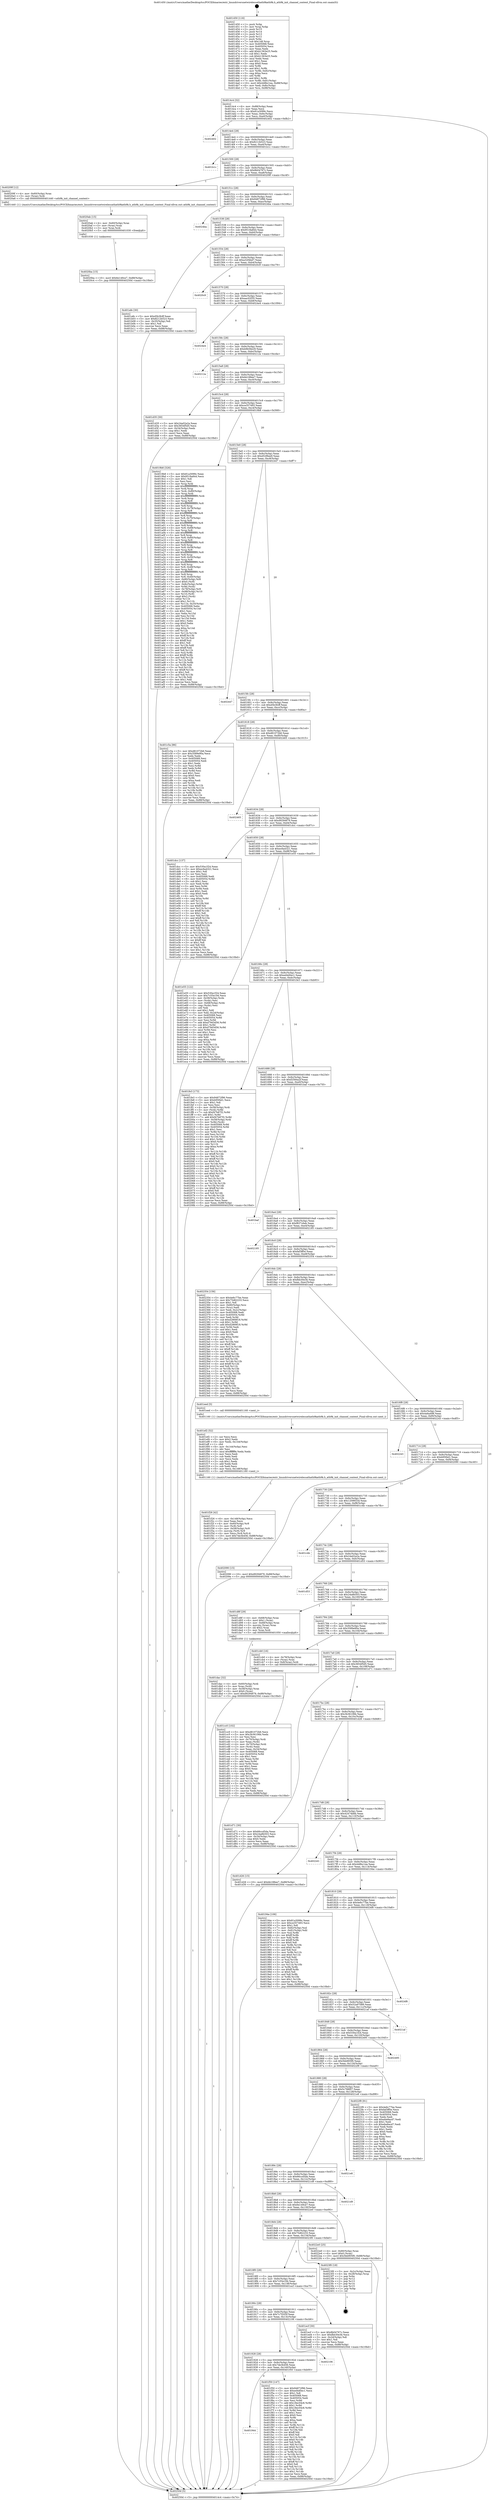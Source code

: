 digraph "0x401450" {
  label = "0x401450 (/mnt/c/Users/mathe/Desktop/tcc/POCII/binaries/extr_linuxdriversnetwirelessathath9kath9k.h_ath9k_init_channel_context_Final-ollvm.out::main(0))"
  labelloc = "t"
  node[shape=record]

  Entry [label="",width=0.3,height=0.3,shape=circle,fillcolor=black,style=filled]
  "0x4014c4" [label="{
     0x4014c4 [32]\l
     | [instrs]\l
     &nbsp;&nbsp;0x4014c4 \<+6\>: mov -0x88(%rbp),%eax\l
     &nbsp;&nbsp;0x4014ca \<+2\>: mov %eax,%ecx\l
     &nbsp;&nbsp;0x4014cc \<+6\>: sub $0x81a3099c,%ecx\l
     &nbsp;&nbsp;0x4014d2 \<+6\>: mov %eax,-0x9c(%rbp)\l
     &nbsp;&nbsp;0x4014d8 \<+6\>: mov %ecx,-0xa0(%rbp)\l
     &nbsp;&nbsp;0x4014de \<+6\>: je 0000000000402402 \<main+0xfb2\>\l
  }"]
  "0x402402" [label="{
     0x402402\l
  }", style=dashed]
  "0x4014e4" [label="{
     0x4014e4 [28]\l
     | [instrs]\l
     &nbsp;&nbsp;0x4014e4 \<+5\>: jmp 00000000004014e9 \<main+0x99\>\l
     &nbsp;&nbsp;0x4014e9 \<+6\>: mov -0x9c(%rbp),%eax\l
     &nbsp;&nbsp;0x4014ef \<+5\>: sub $0x8212b523,%eax\l
     &nbsp;&nbsp;0x4014f4 \<+6\>: mov %eax,-0xa4(%rbp)\l
     &nbsp;&nbsp;0x4014fa \<+6\>: je 0000000000401b1c \<main+0x6cc\>\l
  }"]
  Exit [label="",width=0.3,height=0.3,shape=circle,fillcolor=black,style=filled,peripheries=2]
  "0x401b1c" [label="{
     0x401b1c\l
  }", style=dashed]
  "0x401500" [label="{
     0x401500 [28]\l
     | [instrs]\l
     &nbsp;&nbsp;0x401500 \<+5\>: jmp 0000000000401505 \<main+0xb5\>\l
     &nbsp;&nbsp;0x401505 \<+6\>: mov -0x9c(%rbp),%eax\l
     &nbsp;&nbsp;0x40150b \<+5\>: sub $0x8b04767c,%eax\l
     &nbsp;&nbsp;0x401510 \<+6\>: mov %eax,-0xa8(%rbp)\l
     &nbsp;&nbsp;0x401516 \<+6\>: je 000000000040209f \<main+0xc4f\>\l
  }"]
  "0x4020ba" [label="{
     0x4020ba [15]\l
     | [instrs]\l
     &nbsp;&nbsp;0x4020ba \<+10\>: movl $0x6e149ce7,-0x88(%rbp)\l
     &nbsp;&nbsp;0x4020c4 \<+5\>: jmp 000000000040250d \<main+0x10bd\>\l
  }"]
  "0x40209f" [label="{
     0x40209f [12]\l
     | [instrs]\l
     &nbsp;&nbsp;0x40209f \<+4\>: mov -0x60(%rbp),%rax\l
     &nbsp;&nbsp;0x4020a3 \<+3\>: mov (%rax),%rdi\l
     &nbsp;&nbsp;0x4020a6 \<+5\>: call 0000000000401440 \<ath9k_init_channel_context\>\l
     | [calls]\l
     &nbsp;&nbsp;0x401440 \{1\} (/mnt/c/Users/mathe/Desktop/tcc/POCII/binaries/extr_linuxdriversnetwirelessathath9kath9k.h_ath9k_init_channel_context_Final-ollvm.out::ath9k_init_channel_context)\l
  }"]
  "0x40151c" [label="{
     0x40151c [28]\l
     | [instrs]\l
     &nbsp;&nbsp;0x40151c \<+5\>: jmp 0000000000401521 \<main+0xd1\>\l
     &nbsp;&nbsp;0x401521 \<+6\>: mov -0x9c(%rbp),%eax\l
     &nbsp;&nbsp;0x401527 \<+5\>: sub $0x94872f96,%eax\l
     &nbsp;&nbsp;0x40152c \<+6\>: mov %eax,-0xac(%rbp)\l
     &nbsp;&nbsp;0x401532 \<+6\>: je 00000000004024ba \<main+0x106a\>\l
  }"]
  "0x4020ab" [label="{
     0x4020ab [15]\l
     | [instrs]\l
     &nbsp;&nbsp;0x4020ab \<+4\>: mov -0x60(%rbp),%rax\l
     &nbsp;&nbsp;0x4020af \<+3\>: mov (%rax),%rax\l
     &nbsp;&nbsp;0x4020b2 \<+3\>: mov %rax,%rdi\l
     &nbsp;&nbsp;0x4020b5 \<+5\>: call 0000000000401030 \<free@plt\>\l
     | [calls]\l
     &nbsp;&nbsp;0x401030 \{1\} (unknown)\l
  }"]
  "0x4024ba" [label="{
     0x4024ba\l
  }", style=dashed]
  "0x401538" [label="{
     0x401538 [28]\l
     | [instrs]\l
     &nbsp;&nbsp;0x401538 \<+5\>: jmp 000000000040153d \<main+0xed\>\l
     &nbsp;&nbsp;0x40153d \<+6\>: mov -0x9c(%rbp),%eax\l
     &nbsp;&nbsp;0x401543 \<+5\>: sub $0x9518a844,%eax\l
     &nbsp;&nbsp;0x401548 \<+6\>: mov %eax,-0xb0(%rbp)\l
     &nbsp;&nbsp;0x40154e \<+6\>: je 0000000000401afe \<main+0x6ae\>\l
  }"]
  "0x401944" [label="{
     0x401944\l
  }", style=dashed]
  "0x401afe" [label="{
     0x401afe [30]\l
     | [instrs]\l
     &nbsp;&nbsp;0x401afe \<+5\>: mov $0xd5b3fcff,%eax\l
     &nbsp;&nbsp;0x401b03 \<+5\>: mov $0x8212b523,%ecx\l
     &nbsp;&nbsp;0x401b08 \<+3\>: mov -0x35(%rbp),%dl\l
     &nbsp;&nbsp;0x401b0b \<+3\>: test $0x1,%dl\l
     &nbsp;&nbsp;0x401b0e \<+3\>: cmovne %ecx,%eax\l
     &nbsp;&nbsp;0x401b11 \<+6\>: mov %eax,-0x88(%rbp)\l
     &nbsp;&nbsp;0x401b17 \<+5\>: jmp 000000000040250d \<main+0x10bd\>\l
  }"]
  "0x401554" [label="{
     0x401554 [28]\l
     | [instrs]\l
     &nbsp;&nbsp;0x401554 \<+5\>: jmp 0000000000401559 \<main+0x109\>\l
     &nbsp;&nbsp;0x401559 \<+6\>: mov -0x9c(%rbp),%eax\l
     &nbsp;&nbsp;0x40155f \<+5\>: sub $0xa32f4bd7,%eax\l
     &nbsp;&nbsp;0x401564 \<+6\>: mov %eax,-0xb4(%rbp)\l
     &nbsp;&nbsp;0x40156a \<+6\>: je 00000000004020c9 \<main+0xc79\>\l
  }"]
  "0x401f50" [label="{
     0x401f50 [147]\l
     | [instrs]\l
     &nbsp;&nbsp;0x401f50 \<+5\>: mov $0x94872f96,%eax\l
     &nbsp;&nbsp;0x401f55 \<+5\>: mov $0xed4d0ec1,%ecx\l
     &nbsp;&nbsp;0x401f5a \<+2\>: mov $0x1,%dl\l
     &nbsp;&nbsp;0x401f5c \<+7\>: mov 0x405068,%esi\l
     &nbsp;&nbsp;0x401f63 \<+7\>: mov 0x405054,%edi\l
     &nbsp;&nbsp;0x401f6a \<+3\>: mov %esi,%r8d\l
     &nbsp;&nbsp;0x401f6d \<+7\>: add $0x18ec04c6,%r8d\l
     &nbsp;&nbsp;0x401f74 \<+4\>: sub $0x1,%r8d\l
     &nbsp;&nbsp;0x401f78 \<+7\>: sub $0x18ec04c6,%r8d\l
     &nbsp;&nbsp;0x401f7f \<+4\>: imul %r8d,%esi\l
     &nbsp;&nbsp;0x401f83 \<+3\>: and $0x1,%esi\l
     &nbsp;&nbsp;0x401f86 \<+3\>: cmp $0x0,%esi\l
     &nbsp;&nbsp;0x401f89 \<+4\>: sete %r9b\l
     &nbsp;&nbsp;0x401f8d \<+3\>: cmp $0xa,%edi\l
     &nbsp;&nbsp;0x401f90 \<+4\>: setl %r10b\l
     &nbsp;&nbsp;0x401f94 \<+3\>: mov %r9b,%r11b\l
     &nbsp;&nbsp;0x401f97 \<+4\>: xor $0xff,%r11b\l
     &nbsp;&nbsp;0x401f9b \<+3\>: mov %r10b,%bl\l
     &nbsp;&nbsp;0x401f9e \<+3\>: xor $0xff,%bl\l
     &nbsp;&nbsp;0x401fa1 \<+3\>: xor $0x0,%dl\l
     &nbsp;&nbsp;0x401fa4 \<+3\>: mov %r11b,%r14b\l
     &nbsp;&nbsp;0x401fa7 \<+4\>: and $0x0,%r14b\l
     &nbsp;&nbsp;0x401fab \<+3\>: and %dl,%r9b\l
     &nbsp;&nbsp;0x401fae \<+3\>: mov %bl,%r15b\l
     &nbsp;&nbsp;0x401fb1 \<+4\>: and $0x0,%r15b\l
     &nbsp;&nbsp;0x401fb5 \<+3\>: and %dl,%r10b\l
     &nbsp;&nbsp;0x401fb8 \<+3\>: or %r9b,%r14b\l
     &nbsp;&nbsp;0x401fbb \<+3\>: or %r10b,%r15b\l
     &nbsp;&nbsp;0x401fbe \<+3\>: xor %r15b,%r14b\l
     &nbsp;&nbsp;0x401fc1 \<+3\>: or %bl,%r11b\l
     &nbsp;&nbsp;0x401fc4 \<+4\>: xor $0xff,%r11b\l
     &nbsp;&nbsp;0x401fc8 \<+3\>: or $0x0,%dl\l
     &nbsp;&nbsp;0x401fcb \<+3\>: and %dl,%r11b\l
     &nbsp;&nbsp;0x401fce \<+3\>: or %r11b,%r14b\l
     &nbsp;&nbsp;0x401fd1 \<+4\>: test $0x1,%r14b\l
     &nbsp;&nbsp;0x401fd5 \<+3\>: cmovne %ecx,%eax\l
     &nbsp;&nbsp;0x401fd8 \<+6\>: mov %eax,-0x88(%rbp)\l
     &nbsp;&nbsp;0x401fde \<+5\>: jmp 000000000040250d \<main+0x10bd\>\l
  }"]
  "0x4020c9" [label="{
     0x4020c9\l
  }", style=dashed]
  "0x401570" [label="{
     0x401570 [28]\l
     | [instrs]\l
     &nbsp;&nbsp;0x401570 \<+5\>: jmp 0000000000401575 \<main+0x125\>\l
     &nbsp;&nbsp;0x401575 \<+6\>: mov -0x9c(%rbp),%eax\l
     &nbsp;&nbsp;0x40157b \<+5\>: sub $0xaac02f35,%eax\l
     &nbsp;&nbsp;0x401580 \<+6\>: mov %eax,-0xb8(%rbp)\l
     &nbsp;&nbsp;0x401586 \<+6\>: je 00000000004024e4 \<main+0x1094\>\l
  }"]
  "0x401928" [label="{
     0x401928 [28]\l
     | [instrs]\l
     &nbsp;&nbsp;0x401928 \<+5\>: jmp 000000000040192d \<main+0x4dd\>\l
     &nbsp;&nbsp;0x40192d \<+6\>: mov -0x9c(%rbp),%eax\l
     &nbsp;&nbsp;0x401933 \<+5\>: sub $0x7de3b456,%eax\l
     &nbsp;&nbsp;0x401938 \<+6\>: mov %eax,-0x140(%rbp)\l
     &nbsp;&nbsp;0x40193e \<+6\>: je 0000000000401f50 \<main+0xb00\>\l
  }"]
  "0x4024e4" [label="{
     0x4024e4\l
  }", style=dashed]
  "0x40158c" [label="{
     0x40158c [28]\l
     | [instrs]\l
     &nbsp;&nbsp;0x40158c \<+5\>: jmp 0000000000401591 \<main+0x141\>\l
     &nbsp;&nbsp;0x401591 \<+6\>: mov -0x9c(%rbp),%eax\l
     &nbsp;&nbsp;0x401597 \<+5\>: sub $0xb9b56e29,%eax\l
     &nbsp;&nbsp;0x40159c \<+6\>: mov %eax,-0xbc(%rbp)\l
     &nbsp;&nbsp;0x4015a2 \<+6\>: je 000000000040212a \<main+0xcda\>\l
  }"]
  "0x402106" [label="{
     0x402106\l
  }", style=dashed]
  "0x40212a" [label="{
     0x40212a\l
  }", style=dashed]
  "0x4015a8" [label="{
     0x4015a8 [28]\l
     | [instrs]\l
     &nbsp;&nbsp;0x4015a8 \<+5\>: jmp 00000000004015ad \<main+0x15d\>\l
     &nbsp;&nbsp;0x4015ad \<+6\>: mov -0x9c(%rbp),%eax\l
     &nbsp;&nbsp;0x4015b3 \<+5\>: sub $0xbb188ee7,%eax\l
     &nbsp;&nbsp;0x4015b8 \<+6\>: mov %eax,-0xc0(%rbp)\l
     &nbsp;&nbsp;0x4015be \<+6\>: je 0000000000401d35 \<main+0x8e5\>\l
  }"]
  "0x401f26" [label="{
     0x401f26 [42]\l
     | [instrs]\l
     &nbsp;&nbsp;0x401f26 \<+6\>: mov -0x148(%rbp),%ecx\l
     &nbsp;&nbsp;0x401f2c \<+3\>: imul %eax,%ecx\l
     &nbsp;&nbsp;0x401f2f \<+4\>: mov -0x60(%rbp),%r8\l
     &nbsp;&nbsp;0x401f33 \<+3\>: mov (%r8),%r8\l
     &nbsp;&nbsp;0x401f36 \<+4\>: mov -0x58(%rbp),%r9\l
     &nbsp;&nbsp;0x401f3a \<+3\>: movslq (%r9),%r9\l
     &nbsp;&nbsp;0x401f3d \<+4\>: mov %ecx,(%r8,%r9,4)\l
     &nbsp;&nbsp;0x401f41 \<+10\>: movl $0x7de3b456,-0x88(%rbp)\l
     &nbsp;&nbsp;0x401f4b \<+5\>: jmp 000000000040250d \<main+0x10bd\>\l
  }"]
  "0x401d35" [label="{
     0x401d35 [30]\l
     | [instrs]\l
     &nbsp;&nbsp;0x401d35 \<+5\>: mov $0x24a02a2a,%eax\l
     &nbsp;&nbsp;0x401d3a \<+5\>: mov $0x3654f5d5,%ecx\l
     &nbsp;&nbsp;0x401d3f \<+3\>: mov -0x34(%rbp),%edx\l
     &nbsp;&nbsp;0x401d42 \<+3\>: cmp $0x1,%edx\l
     &nbsp;&nbsp;0x401d45 \<+3\>: cmovl %ecx,%eax\l
     &nbsp;&nbsp;0x401d48 \<+6\>: mov %eax,-0x88(%rbp)\l
     &nbsp;&nbsp;0x401d4e \<+5\>: jmp 000000000040250d \<main+0x10bd\>\l
  }"]
  "0x4015c4" [label="{
     0x4015c4 [28]\l
     | [instrs]\l
     &nbsp;&nbsp;0x4015c4 \<+5\>: jmp 00000000004015c9 \<main+0x179\>\l
     &nbsp;&nbsp;0x4015c9 \<+6\>: mov -0x9c(%rbp),%eax\l
     &nbsp;&nbsp;0x4015cf \<+5\>: sub $0xce357493,%eax\l
     &nbsp;&nbsp;0x4015d4 \<+6\>: mov %eax,-0xc4(%rbp)\l
     &nbsp;&nbsp;0x4015da \<+6\>: je 00000000004019b8 \<main+0x568\>\l
  }"]
  "0x401ef2" [label="{
     0x401ef2 [52]\l
     | [instrs]\l
     &nbsp;&nbsp;0x401ef2 \<+2\>: xor %ecx,%ecx\l
     &nbsp;&nbsp;0x401ef4 \<+5\>: mov $0x2,%edx\l
     &nbsp;&nbsp;0x401ef9 \<+6\>: mov %edx,-0x144(%rbp)\l
     &nbsp;&nbsp;0x401eff \<+1\>: cltd\l
     &nbsp;&nbsp;0x401f00 \<+6\>: mov -0x144(%rbp),%esi\l
     &nbsp;&nbsp;0x401f06 \<+2\>: idiv %esi\l
     &nbsp;&nbsp;0x401f08 \<+6\>: imul $0xfffffffe,%edx,%edx\l
     &nbsp;&nbsp;0x401f0e \<+2\>: mov %ecx,%edi\l
     &nbsp;&nbsp;0x401f10 \<+2\>: sub %edx,%edi\l
     &nbsp;&nbsp;0x401f12 \<+2\>: mov %ecx,%edx\l
     &nbsp;&nbsp;0x401f14 \<+3\>: sub $0x1,%edx\l
     &nbsp;&nbsp;0x401f17 \<+2\>: add %edx,%edi\l
     &nbsp;&nbsp;0x401f19 \<+2\>: sub %edi,%ecx\l
     &nbsp;&nbsp;0x401f1b \<+6\>: mov %ecx,-0x148(%rbp)\l
     &nbsp;&nbsp;0x401f21 \<+5\>: call 0000000000401160 \<next_i\>\l
     | [calls]\l
     &nbsp;&nbsp;0x401160 \{1\} (/mnt/c/Users/mathe/Desktop/tcc/POCII/binaries/extr_linuxdriversnetwirelessathath9kath9k.h_ath9k_init_channel_context_Final-ollvm.out::next_i)\l
  }"]
  "0x4019b8" [label="{
     0x4019b8 [326]\l
     | [instrs]\l
     &nbsp;&nbsp;0x4019b8 \<+5\>: mov $0x81a3099c,%eax\l
     &nbsp;&nbsp;0x4019bd \<+5\>: mov $0x9518a844,%ecx\l
     &nbsp;&nbsp;0x4019c2 \<+2\>: mov $0x1,%dl\l
     &nbsp;&nbsp;0x4019c4 \<+2\>: xor %esi,%esi\l
     &nbsp;&nbsp;0x4019c6 \<+3\>: mov %rsp,%rdi\l
     &nbsp;&nbsp;0x4019c9 \<+4\>: add $0xfffffffffffffff0,%rdi\l
     &nbsp;&nbsp;0x4019cd \<+3\>: mov %rdi,%rsp\l
     &nbsp;&nbsp;0x4019d0 \<+4\>: mov %rdi,-0x80(%rbp)\l
     &nbsp;&nbsp;0x4019d4 \<+3\>: mov %rsp,%rdi\l
     &nbsp;&nbsp;0x4019d7 \<+4\>: add $0xfffffffffffffff0,%rdi\l
     &nbsp;&nbsp;0x4019db \<+3\>: mov %rdi,%rsp\l
     &nbsp;&nbsp;0x4019de \<+3\>: mov %rsp,%r8\l
     &nbsp;&nbsp;0x4019e1 \<+4\>: add $0xfffffffffffffff0,%r8\l
     &nbsp;&nbsp;0x4019e5 \<+3\>: mov %r8,%rsp\l
     &nbsp;&nbsp;0x4019e8 \<+4\>: mov %r8,-0x78(%rbp)\l
     &nbsp;&nbsp;0x4019ec \<+3\>: mov %rsp,%r8\l
     &nbsp;&nbsp;0x4019ef \<+4\>: add $0xfffffffffffffff0,%r8\l
     &nbsp;&nbsp;0x4019f3 \<+3\>: mov %r8,%rsp\l
     &nbsp;&nbsp;0x4019f6 \<+4\>: mov %r8,-0x70(%rbp)\l
     &nbsp;&nbsp;0x4019fa \<+3\>: mov %rsp,%r8\l
     &nbsp;&nbsp;0x4019fd \<+4\>: add $0xfffffffffffffff0,%r8\l
     &nbsp;&nbsp;0x401a01 \<+3\>: mov %r8,%rsp\l
     &nbsp;&nbsp;0x401a04 \<+4\>: mov %r8,-0x68(%rbp)\l
     &nbsp;&nbsp;0x401a08 \<+3\>: mov %rsp,%r8\l
     &nbsp;&nbsp;0x401a0b \<+4\>: add $0xfffffffffffffff0,%r8\l
     &nbsp;&nbsp;0x401a0f \<+3\>: mov %r8,%rsp\l
     &nbsp;&nbsp;0x401a12 \<+4\>: mov %r8,-0x60(%rbp)\l
     &nbsp;&nbsp;0x401a16 \<+3\>: mov %rsp,%r8\l
     &nbsp;&nbsp;0x401a19 \<+4\>: add $0xfffffffffffffff0,%r8\l
     &nbsp;&nbsp;0x401a1d \<+3\>: mov %r8,%rsp\l
     &nbsp;&nbsp;0x401a20 \<+4\>: mov %r8,-0x58(%rbp)\l
     &nbsp;&nbsp;0x401a24 \<+3\>: mov %rsp,%r8\l
     &nbsp;&nbsp;0x401a27 \<+4\>: add $0xfffffffffffffff0,%r8\l
     &nbsp;&nbsp;0x401a2b \<+3\>: mov %r8,%rsp\l
     &nbsp;&nbsp;0x401a2e \<+4\>: mov %r8,-0x50(%rbp)\l
     &nbsp;&nbsp;0x401a32 \<+3\>: mov %rsp,%r8\l
     &nbsp;&nbsp;0x401a35 \<+4\>: add $0xfffffffffffffff0,%r8\l
     &nbsp;&nbsp;0x401a39 \<+3\>: mov %r8,%rsp\l
     &nbsp;&nbsp;0x401a3c \<+4\>: mov %r8,-0x48(%rbp)\l
     &nbsp;&nbsp;0x401a40 \<+3\>: mov %rsp,%r8\l
     &nbsp;&nbsp;0x401a43 \<+4\>: add $0xfffffffffffffff0,%r8\l
     &nbsp;&nbsp;0x401a47 \<+3\>: mov %r8,%rsp\l
     &nbsp;&nbsp;0x401a4a \<+4\>: mov %r8,-0x40(%rbp)\l
     &nbsp;&nbsp;0x401a4e \<+4\>: mov -0x80(%rbp),%r8\l
     &nbsp;&nbsp;0x401a52 \<+7\>: movl $0x0,(%r8)\l
     &nbsp;&nbsp;0x401a59 \<+7\>: mov -0x8c(%rbp),%r9d\l
     &nbsp;&nbsp;0x401a60 \<+3\>: mov %r9d,(%rdi)\l
     &nbsp;&nbsp;0x401a63 \<+4\>: mov -0x78(%rbp),%r8\l
     &nbsp;&nbsp;0x401a67 \<+7\>: mov -0x98(%rbp),%r10\l
     &nbsp;&nbsp;0x401a6e \<+3\>: mov %r10,(%r8)\l
     &nbsp;&nbsp;0x401a71 \<+3\>: cmpl $0x2,(%rdi)\l
     &nbsp;&nbsp;0x401a74 \<+4\>: setne %r11b\l
     &nbsp;&nbsp;0x401a78 \<+4\>: and $0x1,%r11b\l
     &nbsp;&nbsp;0x401a7c \<+4\>: mov %r11b,-0x35(%rbp)\l
     &nbsp;&nbsp;0x401a80 \<+7\>: mov 0x405068,%ebx\l
     &nbsp;&nbsp;0x401a87 \<+8\>: mov 0x405054,%r14d\l
     &nbsp;&nbsp;0x401a8f \<+3\>: sub $0x1,%esi\l
     &nbsp;&nbsp;0x401a92 \<+3\>: mov %ebx,%r15d\l
     &nbsp;&nbsp;0x401a95 \<+3\>: add %esi,%r15d\l
     &nbsp;&nbsp;0x401a98 \<+4\>: imul %r15d,%ebx\l
     &nbsp;&nbsp;0x401a9c \<+3\>: and $0x1,%ebx\l
     &nbsp;&nbsp;0x401a9f \<+3\>: cmp $0x0,%ebx\l
     &nbsp;&nbsp;0x401aa2 \<+4\>: sete %r11b\l
     &nbsp;&nbsp;0x401aa6 \<+4\>: cmp $0xa,%r14d\l
     &nbsp;&nbsp;0x401aaa \<+4\>: setl %r12b\l
     &nbsp;&nbsp;0x401aae \<+3\>: mov %r11b,%r13b\l
     &nbsp;&nbsp;0x401ab1 \<+4\>: xor $0xff,%r13b\l
     &nbsp;&nbsp;0x401ab5 \<+3\>: mov %r12b,%sil\l
     &nbsp;&nbsp;0x401ab8 \<+4\>: xor $0xff,%sil\l
     &nbsp;&nbsp;0x401abc \<+3\>: xor $0x1,%dl\l
     &nbsp;&nbsp;0x401abf \<+3\>: mov %r13b,%dil\l
     &nbsp;&nbsp;0x401ac2 \<+4\>: and $0xff,%dil\l
     &nbsp;&nbsp;0x401ac6 \<+3\>: and %dl,%r11b\l
     &nbsp;&nbsp;0x401ac9 \<+3\>: mov %sil,%r8b\l
     &nbsp;&nbsp;0x401acc \<+4\>: and $0xff,%r8b\l
     &nbsp;&nbsp;0x401ad0 \<+3\>: and %dl,%r12b\l
     &nbsp;&nbsp;0x401ad3 \<+3\>: or %r11b,%dil\l
     &nbsp;&nbsp;0x401ad6 \<+3\>: or %r12b,%r8b\l
     &nbsp;&nbsp;0x401ad9 \<+3\>: xor %r8b,%dil\l
     &nbsp;&nbsp;0x401adc \<+3\>: or %sil,%r13b\l
     &nbsp;&nbsp;0x401adf \<+4\>: xor $0xff,%r13b\l
     &nbsp;&nbsp;0x401ae3 \<+3\>: or $0x1,%dl\l
     &nbsp;&nbsp;0x401ae6 \<+3\>: and %dl,%r13b\l
     &nbsp;&nbsp;0x401ae9 \<+3\>: or %r13b,%dil\l
     &nbsp;&nbsp;0x401aec \<+4\>: test $0x1,%dil\l
     &nbsp;&nbsp;0x401af0 \<+3\>: cmovne %ecx,%eax\l
     &nbsp;&nbsp;0x401af3 \<+6\>: mov %eax,-0x88(%rbp)\l
     &nbsp;&nbsp;0x401af9 \<+5\>: jmp 000000000040250d \<main+0x10bd\>\l
  }"]
  "0x4015e0" [label="{
     0x4015e0 [28]\l
     | [instrs]\l
     &nbsp;&nbsp;0x4015e0 \<+5\>: jmp 00000000004015e5 \<main+0x195\>\l
     &nbsp;&nbsp;0x4015e5 \<+6\>: mov -0x9c(%rbp),%eax\l
     &nbsp;&nbsp;0x4015eb \<+5\>: sub $0xd52f6ee9,%eax\l
     &nbsp;&nbsp;0x4015f0 \<+6\>: mov %eax,-0xc8(%rbp)\l
     &nbsp;&nbsp;0x4015f6 \<+6\>: je 0000000000402447 \<main+0xff7\>\l
  }"]
  "0x40190c" [label="{
     0x40190c [28]\l
     | [instrs]\l
     &nbsp;&nbsp;0x40190c \<+5\>: jmp 0000000000401911 \<main+0x4c1\>\l
     &nbsp;&nbsp;0x401911 \<+6\>: mov -0x9c(%rbp),%eax\l
     &nbsp;&nbsp;0x401917 \<+5\>: sub $0x7c7f205f,%eax\l
     &nbsp;&nbsp;0x40191c \<+6\>: mov %eax,-0x13c(%rbp)\l
     &nbsp;&nbsp;0x401922 \<+6\>: je 0000000000402106 \<main+0xcb6\>\l
  }"]
  "0x402447" [label="{
     0x402447\l
  }", style=dashed]
  "0x4015fc" [label="{
     0x4015fc [28]\l
     | [instrs]\l
     &nbsp;&nbsp;0x4015fc \<+5\>: jmp 0000000000401601 \<main+0x1b1\>\l
     &nbsp;&nbsp;0x401601 \<+6\>: mov -0x9c(%rbp),%eax\l
     &nbsp;&nbsp;0x401607 \<+5\>: sub $0xd5b3fcff,%eax\l
     &nbsp;&nbsp;0x40160c \<+6\>: mov %eax,-0xcc(%rbp)\l
     &nbsp;&nbsp;0x401612 \<+6\>: je 0000000000401c5a \<main+0x80a\>\l
  }"]
  "0x401ecf" [label="{
     0x401ecf [30]\l
     | [instrs]\l
     &nbsp;&nbsp;0x401ecf \<+5\>: mov $0x8b04767c,%eax\l
     &nbsp;&nbsp;0x401ed4 \<+5\>: mov $0xfbb30e3b,%ecx\l
     &nbsp;&nbsp;0x401ed9 \<+3\>: mov -0x2d(%rbp),%dl\l
     &nbsp;&nbsp;0x401edc \<+3\>: test $0x1,%dl\l
     &nbsp;&nbsp;0x401edf \<+3\>: cmovne %ecx,%eax\l
     &nbsp;&nbsp;0x401ee2 \<+6\>: mov %eax,-0x88(%rbp)\l
     &nbsp;&nbsp;0x401ee8 \<+5\>: jmp 000000000040250d \<main+0x10bd\>\l
  }"]
  "0x401c5a" [label="{
     0x401c5a [86]\l
     | [instrs]\l
     &nbsp;&nbsp;0x401c5a \<+5\>: mov $0xd81072b6,%eax\l
     &nbsp;&nbsp;0x401c5f \<+5\>: mov $0x3589e90a,%ecx\l
     &nbsp;&nbsp;0x401c64 \<+2\>: xor %edx,%edx\l
     &nbsp;&nbsp;0x401c66 \<+7\>: mov 0x405068,%esi\l
     &nbsp;&nbsp;0x401c6d \<+7\>: mov 0x405054,%edi\l
     &nbsp;&nbsp;0x401c74 \<+3\>: sub $0x1,%edx\l
     &nbsp;&nbsp;0x401c77 \<+3\>: mov %esi,%r8d\l
     &nbsp;&nbsp;0x401c7a \<+3\>: add %edx,%r8d\l
     &nbsp;&nbsp;0x401c7d \<+4\>: imul %r8d,%esi\l
     &nbsp;&nbsp;0x401c81 \<+3\>: and $0x1,%esi\l
     &nbsp;&nbsp;0x401c84 \<+3\>: cmp $0x0,%esi\l
     &nbsp;&nbsp;0x401c87 \<+4\>: sete %r9b\l
     &nbsp;&nbsp;0x401c8b \<+3\>: cmp $0xa,%edi\l
     &nbsp;&nbsp;0x401c8e \<+4\>: setl %r10b\l
     &nbsp;&nbsp;0x401c92 \<+3\>: mov %r9b,%r11b\l
     &nbsp;&nbsp;0x401c95 \<+3\>: and %r10b,%r11b\l
     &nbsp;&nbsp;0x401c98 \<+3\>: xor %r10b,%r9b\l
     &nbsp;&nbsp;0x401c9b \<+3\>: or %r9b,%r11b\l
     &nbsp;&nbsp;0x401c9e \<+4\>: test $0x1,%r11b\l
     &nbsp;&nbsp;0x401ca2 \<+3\>: cmovne %ecx,%eax\l
     &nbsp;&nbsp;0x401ca5 \<+6\>: mov %eax,-0x88(%rbp)\l
     &nbsp;&nbsp;0x401cab \<+5\>: jmp 000000000040250d \<main+0x10bd\>\l
  }"]
  "0x401618" [label="{
     0x401618 [28]\l
     | [instrs]\l
     &nbsp;&nbsp;0x401618 \<+5\>: jmp 000000000040161d \<main+0x1cd\>\l
     &nbsp;&nbsp;0x40161d \<+6\>: mov -0x9c(%rbp),%eax\l
     &nbsp;&nbsp;0x401623 \<+5\>: sub $0xd81072b6,%eax\l
     &nbsp;&nbsp;0x401628 \<+6\>: mov %eax,-0xd0(%rbp)\l
     &nbsp;&nbsp;0x40162e \<+6\>: je 0000000000402465 \<main+0x1015\>\l
  }"]
  "0x4018f0" [label="{
     0x4018f0 [28]\l
     | [instrs]\l
     &nbsp;&nbsp;0x4018f0 \<+5\>: jmp 00000000004018f5 \<main+0x4a5\>\l
     &nbsp;&nbsp;0x4018f5 \<+6\>: mov -0x9c(%rbp),%eax\l
     &nbsp;&nbsp;0x4018fb \<+5\>: sub $0x7c55e194,%eax\l
     &nbsp;&nbsp;0x401900 \<+6\>: mov %eax,-0x138(%rbp)\l
     &nbsp;&nbsp;0x401906 \<+6\>: je 0000000000401ecf \<main+0xa7f\>\l
  }"]
  "0x402465" [label="{
     0x402465\l
  }", style=dashed]
  "0x401634" [label="{
     0x401634 [28]\l
     | [instrs]\l
     &nbsp;&nbsp;0x401634 \<+5\>: jmp 0000000000401639 \<main+0x1e9\>\l
     &nbsp;&nbsp;0x401639 \<+6\>: mov -0x9c(%rbp),%eax\l
     &nbsp;&nbsp;0x40163f \<+5\>: sub $0xd9294879,%eax\l
     &nbsp;&nbsp;0x401644 \<+6\>: mov %eax,-0xd4(%rbp)\l
     &nbsp;&nbsp;0x40164a \<+6\>: je 0000000000401dcc \<main+0x97c\>\l
  }"]
  "0x4023f0" [label="{
     0x4023f0 [18]\l
     | [instrs]\l
     &nbsp;&nbsp;0x4023f0 \<+3\>: mov -0x2c(%rbp),%eax\l
     &nbsp;&nbsp;0x4023f3 \<+4\>: lea -0x28(%rbp),%rsp\l
     &nbsp;&nbsp;0x4023f7 \<+1\>: pop %rbx\l
     &nbsp;&nbsp;0x4023f8 \<+2\>: pop %r12\l
     &nbsp;&nbsp;0x4023fa \<+2\>: pop %r13\l
     &nbsp;&nbsp;0x4023fc \<+2\>: pop %r14\l
     &nbsp;&nbsp;0x4023fe \<+2\>: pop %r15\l
     &nbsp;&nbsp;0x402400 \<+1\>: pop %rbp\l
     &nbsp;&nbsp;0x402401 \<+1\>: ret\l
  }"]
  "0x401dcc" [label="{
     0x401dcc [137]\l
     | [instrs]\l
     &nbsp;&nbsp;0x401dcc \<+5\>: mov $0x530a1f24,%eax\l
     &nbsp;&nbsp;0x401dd1 \<+5\>: mov $0xec6a4321,%ecx\l
     &nbsp;&nbsp;0x401dd6 \<+2\>: mov $0x1,%dl\l
     &nbsp;&nbsp;0x401dd8 \<+2\>: xor %esi,%esi\l
     &nbsp;&nbsp;0x401dda \<+7\>: mov 0x405068,%edi\l
     &nbsp;&nbsp;0x401de1 \<+8\>: mov 0x405054,%r8d\l
     &nbsp;&nbsp;0x401de9 \<+3\>: sub $0x1,%esi\l
     &nbsp;&nbsp;0x401dec \<+3\>: mov %edi,%r9d\l
     &nbsp;&nbsp;0x401def \<+3\>: add %esi,%r9d\l
     &nbsp;&nbsp;0x401df2 \<+4\>: imul %r9d,%edi\l
     &nbsp;&nbsp;0x401df6 \<+3\>: and $0x1,%edi\l
     &nbsp;&nbsp;0x401df9 \<+3\>: cmp $0x0,%edi\l
     &nbsp;&nbsp;0x401dfc \<+4\>: sete %r10b\l
     &nbsp;&nbsp;0x401e00 \<+4\>: cmp $0xa,%r8d\l
     &nbsp;&nbsp;0x401e04 \<+4\>: setl %r11b\l
     &nbsp;&nbsp;0x401e08 \<+3\>: mov %r10b,%bl\l
     &nbsp;&nbsp;0x401e0b \<+3\>: xor $0xff,%bl\l
     &nbsp;&nbsp;0x401e0e \<+3\>: mov %r11b,%r14b\l
     &nbsp;&nbsp;0x401e11 \<+4\>: xor $0xff,%r14b\l
     &nbsp;&nbsp;0x401e15 \<+3\>: xor $0x1,%dl\l
     &nbsp;&nbsp;0x401e18 \<+3\>: mov %bl,%r15b\l
     &nbsp;&nbsp;0x401e1b \<+4\>: and $0xff,%r15b\l
     &nbsp;&nbsp;0x401e1f \<+3\>: and %dl,%r10b\l
     &nbsp;&nbsp;0x401e22 \<+3\>: mov %r14b,%r12b\l
     &nbsp;&nbsp;0x401e25 \<+4\>: and $0xff,%r12b\l
     &nbsp;&nbsp;0x401e29 \<+3\>: and %dl,%r11b\l
     &nbsp;&nbsp;0x401e2c \<+3\>: or %r10b,%r15b\l
     &nbsp;&nbsp;0x401e2f \<+3\>: or %r11b,%r12b\l
     &nbsp;&nbsp;0x401e32 \<+3\>: xor %r12b,%r15b\l
     &nbsp;&nbsp;0x401e35 \<+3\>: or %r14b,%bl\l
     &nbsp;&nbsp;0x401e38 \<+3\>: xor $0xff,%bl\l
     &nbsp;&nbsp;0x401e3b \<+3\>: or $0x1,%dl\l
     &nbsp;&nbsp;0x401e3e \<+2\>: and %dl,%bl\l
     &nbsp;&nbsp;0x401e40 \<+3\>: or %bl,%r15b\l
     &nbsp;&nbsp;0x401e43 \<+4\>: test $0x1,%r15b\l
     &nbsp;&nbsp;0x401e47 \<+3\>: cmovne %ecx,%eax\l
     &nbsp;&nbsp;0x401e4a \<+6\>: mov %eax,-0x88(%rbp)\l
     &nbsp;&nbsp;0x401e50 \<+5\>: jmp 000000000040250d \<main+0x10bd\>\l
  }"]
  "0x401650" [label="{
     0x401650 [28]\l
     | [instrs]\l
     &nbsp;&nbsp;0x401650 \<+5\>: jmp 0000000000401655 \<main+0x205\>\l
     &nbsp;&nbsp;0x401655 \<+6\>: mov -0x9c(%rbp),%eax\l
     &nbsp;&nbsp;0x40165b \<+5\>: sub $0xec6a4321,%eax\l
     &nbsp;&nbsp;0x401660 \<+6\>: mov %eax,-0xd8(%rbp)\l
     &nbsp;&nbsp;0x401666 \<+6\>: je 0000000000401e55 \<main+0xa05\>\l
  }"]
  "0x4018d4" [label="{
     0x4018d4 [28]\l
     | [instrs]\l
     &nbsp;&nbsp;0x4018d4 \<+5\>: jmp 00000000004018d9 \<main+0x489\>\l
     &nbsp;&nbsp;0x4018d9 \<+6\>: mov -0x9c(%rbp),%eax\l
     &nbsp;&nbsp;0x4018df \<+5\>: sub $0x75d62233,%eax\l
     &nbsp;&nbsp;0x4018e4 \<+6\>: mov %eax,-0x134(%rbp)\l
     &nbsp;&nbsp;0x4018ea \<+6\>: je 00000000004023f0 \<main+0xfa0\>\l
  }"]
  "0x401e55" [label="{
     0x401e55 [122]\l
     | [instrs]\l
     &nbsp;&nbsp;0x401e55 \<+5\>: mov $0x530a1f24,%eax\l
     &nbsp;&nbsp;0x401e5a \<+5\>: mov $0x7c55e194,%ecx\l
     &nbsp;&nbsp;0x401e5f \<+4\>: mov -0x58(%rbp),%rdx\l
     &nbsp;&nbsp;0x401e63 \<+2\>: mov (%rdx),%esi\l
     &nbsp;&nbsp;0x401e65 \<+4\>: mov -0x68(%rbp),%rdx\l
     &nbsp;&nbsp;0x401e69 \<+2\>: cmp (%rdx),%esi\l
     &nbsp;&nbsp;0x401e6b \<+4\>: setl %dil\l
     &nbsp;&nbsp;0x401e6f \<+4\>: and $0x1,%dil\l
     &nbsp;&nbsp;0x401e73 \<+4\>: mov %dil,-0x2d(%rbp)\l
     &nbsp;&nbsp;0x401e77 \<+7\>: mov 0x405068,%esi\l
     &nbsp;&nbsp;0x401e7e \<+8\>: mov 0x405054,%r8d\l
     &nbsp;&nbsp;0x401e86 \<+3\>: mov %esi,%r9d\l
     &nbsp;&nbsp;0x401e89 \<+7\>: add $0xd79d3d56,%r9d\l
     &nbsp;&nbsp;0x401e90 \<+4\>: sub $0x1,%r9d\l
     &nbsp;&nbsp;0x401e94 \<+7\>: sub $0xd79d3d56,%r9d\l
     &nbsp;&nbsp;0x401e9b \<+4\>: imul %r9d,%esi\l
     &nbsp;&nbsp;0x401e9f \<+3\>: and $0x1,%esi\l
     &nbsp;&nbsp;0x401ea2 \<+3\>: cmp $0x0,%esi\l
     &nbsp;&nbsp;0x401ea5 \<+4\>: sete %dil\l
     &nbsp;&nbsp;0x401ea9 \<+4\>: cmp $0xa,%r8d\l
     &nbsp;&nbsp;0x401ead \<+4\>: setl %r10b\l
     &nbsp;&nbsp;0x401eb1 \<+3\>: mov %dil,%r11b\l
     &nbsp;&nbsp;0x401eb4 \<+3\>: and %r10b,%r11b\l
     &nbsp;&nbsp;0x401eb7 \<+3\>: xor %r10b,%dil\l
     &nbsp;&nbsp;0x401eba \<+3\>: or %dil,%r11b\l
     &nbsp;&nbsp;0x401ebd \<+4\>: test $0x1,%r11b\l
     &nbsp;&nbsp;0x401ec1 \<+3\>: cmovne %ecx,%eax\l
     &nbsp;&nbsp;0x401ec4 \<+6\>: mov %eax,-0x88(%rbp)\l
     &nbsp;&nbsp;0x401eca \<+5\>: jmp 000000000040250d \<main+0x10bd\>\l
  }"]
  "0x40166c" [label="{
     0x40166c [28]\l
     | [instrs]\l
     &nbsp;&nbsp;0x40166c \<+5\>: jmp 0000000000401671 \<main+0x221\>\l
     &nbsp;&nbsp;0x401671 \<+6\>: mov -0x9c(%rbp),%eax\l
     &nbsp;&nbsp;0x401677 \<+5\>: sub $0xed4d0ec1,%eax\l
     &nbsp;&nbsp;0x40167c \<+6\>: mov %eax,-0xdc(%rbp)\l
     &nbsp;&nbsp;0x401682 \<+6\>: je 0000000000401fe3 \<main+0xb93\>\l
  }"]
  "0x4022e0" [label="{
     0x4022e0 [25]\l
     | [instrs]\l
     &nbsp;&nbsp;0x4022e0 \<+4\>: mov -0x80(%rbp),%rax\l
     &nbsp;&nbsp;0x4022e4 \<+6\>: movl $0x0,(%rax)\l
     &nbsp;&nbsp;0x4022ea \<+10\>: movl $0x5bb905f0,-0x88(%rbp)\l
     &nbsp;&nbsp;0x4022f4 \<+5\>: jmp 000000000040250d \<main+0x10bd\>\l
  }"]
  "0x401fe3" [label="{
     0x401fe3 [173]\l
     | [instrs]\l
     &nbsp;&nbsp;0x401fe3 \<+5\>: mov $0x94872f96,%eax\l
     &nbsp;&nbsp;0x401fe8 \<+5\>: mov $0xb95f4d1,%ecx\l
     &nbsp;&nbsp;0x401fed \<+2\>: mov $0x1,%dl\l
     &nbsp;&nbsp;0x401fef \<+2\>: xor %esi,%esi\l
     &nbsp;&nbsp;0x401ff1 \<+4\>: mov -0x58(%rbp),%rdi\l
     &nbsp;&nbsp;0x401ff5 \<+3\>: mov (%rdi),%r8d\l
     &nbsp;&nbsp;0x401ff8 \<+7\>: sub $0xf47b87f2,%r8d\l
     &nbsp;&nbsp;0x401fff \<+4\>: add $0x1,%r8d\l
     &nbsp;&nbsp;0x402003 \<+7\>: add $0xf47b87f2,%r8d\l
     &nbsp;&nbsp;0x40200a \<+4\>: mov -0x58(%rbp),%rdi\l
     &nbsp;&nbsp;0x40200e \<+3\>: mov %r8d,(%rdi)\l
     &nbsp;&nbsp;0x402011 \<+8\>: mov 0x405068,%r8d\l
     &nbsp;&nbsp;0x402019 \<+8\>: mov 0x405054,%r9d\l
     &nbsp;&nbsp;0x402021 \<+3\>: sub $0x1,%esi\l
     &nbsp;&nbsp;0x402024 \<+3\>: mov %r8d,%r10d\l
     &nbsp;&nbsp;0x402027 \<+3\>: add %esi,%r10d\l
     &nbsp;&nbsp;0x40202a \<+4\>: imul %r10d,%r8d\l
     &nbsp;&nbsp;0x40202e \<+4\>: and $0x1,%r8d\l
     &nbsp;&nbsp;0x402032 \<+4\>: cmp $0x0,%r8d\l
     &nbsp;&nbsp;0x402036 \<+4\>: sete %r11b\l
     &nbsp;&nbsp;0x40203a \<+4\>: cmp $0xa,%r9d\l
     &nbsp;&nbsp;0x40203e \<+3\>: setl %bl\l
     &nbsp;&nbsp;0x402041 \<+3\>: mov %r11b,%r14b\l
     &nbsp;&nbsp;0x402044 \<+4\>: xor $0xff,%r14b\l
     &nbsp;&nbsp;0x402048 \<+3\>: mov %bl,%r15b\l
     &nbsp;&nbsp;0x40204b \<+4\>: xor $0xff,%r15b\l
     &nbsp;&nbsp;0x40204f \<+3\>: xor $0x0,%dl\l
     &nbsp;&nbsp;0x402052 \<+3\>: mov %r14b,%r12b\l
     &nbsp;&nbsp;0x402055 \<+4\>: and $0x0,%r12b\l
     &nbsp;&nbsp;0x402059 \<+3\>: and %dl,%r11b\l
     &nbsp;&nbsp;0x40205c \<+3\>: mov %r15b,%r13b\l
     &nbsp;&nbsp;0x40205f \<+4\>: and $0x0,%r13b\l
     &nbsp;&nbsp;0x402063 \<+2\>: and %dl,%bl\l
     &nbsp;&nbsp;0x402065 \<+3\>: or %r11b,%r12b\l
     &nbsp;&nbsp;0x402068 \<+3\>: or %bl,%r13b\l
     &nbsp;&nbsp;0x40206b \<+3\>: xor %r13b,%r12b\l
     &nbsp;&nbsp;0x40206e \<+3\>: or %r15b,%r14b\l
     &nbsp;&nbsp;0x402071 \<+4\>: xor $0xff,%r14b\l
     &nbsp;&nbsp;0x402075 \<+3\>: or $0x0,%dl\l
     &nbsp;&nbsp;0x402078 \<+3\>: and %dl,%r14b\l
     &nbsp;&nbsp;0x40207b \<+3\>: or %r14b,%r12b\l
     &nbsp;&nbsp;0x40207e \<+4\>: test $0x1,%r12b\l
     &nbsp;&nbsp;0x402082 \<+3\>: cmovne %ecx,%eax\l
     &nbsp;&nbsp;0x402085 \<+6\>: mov %eax,-0x88(%rbp)\l
     &nbsp;&nbsp;0x40208b \<+5\>: jmp 000000000040250d \<main+0x10bd\>\l
  }"]
  "0x401688" [label="{
     0x401688 [28]\l
     | [instrs]\l
     &nbsp;&nbsp;0x401688 \<+5\>: jmp 000000000040168d \<main+0x23d\>\l
     &nbsp;&nbsp;0x40168d \<+6\>: mov -0x9c(%rbp),%eax\l
     &nbsp;&nbsp;0x401693 \<+5\>: sub $0xf2584a2f,%eax\l
     &nbsp;&nbsp;0x401698 \<+6\>: mov %eax,-0xe0(%rbp)\l
     &nbsp;&nbsp;0x40169e \<+6\>: je 0000000000401baf \<main+0x75f\>\l
  }"]
  "0x4018b8" [label="{
     0x4018b8 [28]\l
     | [instrs]\l
     &nbsp;&nbsp;0x4018b8 \<+5\>: jmp 00000000004018bd \<main+0x46d\>\l
     &nbsp;&nbsp;0x4018bd \<+6\>: mov -0x9c(%rbp),%eax\l
     &nbsp;&nbsp;0x4018c3 \<+5\>: sub $0x6e149ce7,%eax\l
     &nbsp;&nbsp;0x4018c8 \<+6\>: mov %eax,-0x130(%rbp)\l
     &nbsp;&nbsp;0x4018ce \<+6\>: je 00000000004022e0 \<main+0xe90\>\l
  }"]
  "0x401baf" [label="{
     0x401baf\l
  }", style=dashed]
  "0x4016a4" [label="{
     0x4016a4 [28]\l
     | [instrs]\l
     &nbsp;&nbsp;0x4016a4 \<+5\>: jmp 00000000004016a9 \<main+0x259\>\l
     &nbsp;&nbsp;0x4016a9 \<+6\>: mov -0x9c(%rbp),%eax\l
     &nbsp;&nbsp;0x4016af \<+5\>: sub $0xf837c6ab,%eax\l
     &nbsp;&nbsp;0x4016b4 \<+6\>: mov %eax,-0xe4(%rbp)\l
     &nbsp;&nbsp;0x4016ba \<+6\>: je 0000000000402185 \<main+0xd35\>\l
  }"]
  "0x4021d9" [label="{
     0x4021d9\l
  }", style=dashed]
  "0x402185" [label="{
     0x402185\l
  }", style=dashed]
  "0x4016c0" [label="{
     0x4016c0 [28]\l
     | [instrs]\l
     &nbsp;&nbsp;0x4016c0 \<+5\>: jmp 00000000004016c5 \<main+0x275\>\l
     &nbsp;&nbsp;0x4016c5 \<+6\>: mov -0x9c(%rbp),%eax\l
     &nbsp;&nbsp;0x4016cb \<+5\>: sub $0xfaf3ff5e,%eax\l
     &nbsp;&nbsp;0x4016d0 \<+6\>: mov %eax,-0xe8(%rbp)\l
     &nbsp;&nbsp;0x4016d6 \<+6\>: je 0000000000402354 \<main+0xf04\>\l
  }"]
  "0x40189c" [label="{
     0x40189c [28]\l
     | [instrs]\l
     &nbsp;&nbsp;0x40189c \<+5\>: jmp 00000000004018a1 \<main+0x451\>\l
     &nbsp;&nbsp;0x4018a1 \<+6\>: mov -0x9c(%rbp),%eax\l
     &nbsp;&nbsp;0x4018a7 \<+5\>: sub $0x66ccd5da,%eax\l
     &nbsp;&nbsp;0x4018ac \<+6\>: mov %eax,-0x12c(%rbp)\l
     &nbsp;&nbsp;0x4018b2 \<+6\>: je 00000000004021d9 \<main+0xd89\>\l
  }"]
  "0x402354" [label="{
     0x402354 [156]\l
     | [instrs]\l
     &nbsp;&nbsp;0x402354 \<+5\>: mov $0x4e6c77be,%eax\l
     &nbsp;&nbsp;0x402359 \<+5\>: mov $0x75d62233,%ecx\l
     &nbsp;&nbsp;0x40235e \<+2\>: mov $0x1,%dl\l
     &nbsp;&nbsp;0x402360 \<+4\>: mov -0x80(%rbp),%rsi\l
     &nbsp;&nbsp;0x402364 \<+2\>: mov (%rsi),%edi\l
     &nbsp;&nbsp;0x402366 \<+3\>: mov %edi,-0x2c(%rbp)\l
     &nbsp;&nbsp;0x402369 \<+7\>: mov 0x405068,%edi\l
     &nbsp;&nbsp;0x402370 \<+8\>: mov 0x405054,%r8d\l
     &nbsp;&nbsp;0x402378 \<+3\>: mov %edi,%r9d\l
     &nbsp;&nbsp;0x40237b \<+7\>: sub $0xd2868f18,%r9d\l
     &nbsp;&nbsp;0x402382 \<+4\>: sub $0x1,%r9d\l
     &nbsp;&nbsp;0x402386 \<+7\>: add $0xd2868f18,%r9d\l
     &nbsp;&nbsp;0x40238d \<+4\>: imul %r9d,%edi\l
     &nbsp;&nbsp;0x402391 \<+3\>: and $0x1,%edi\l
     &nbsp;&nbsp;0x402394 \<+3\>: cmp $0x0,%edi\l
     &nbsp;&nbsp;0x402397 \<+4\>: sete %r10b\l
     &nbsp;&nbsp;0x40239b \<+4\>: cmp $0xa,%r8d\l
     &nbsp;&nbsp;0x40239f \<+4\>: setl %r11b\l
     &nbsp;&nbsp;0x4023a3 \<+3\>: mov %r10b,%bl\l
     &nbsp;&nbsp;0x4023a6 \<+3\>: xor $0xff,%bl\l
     &nbsp;&nbsp;0x4023a9 \<+3\>: mov %r11b,%r14b\l
     &nbsp;&nbsp;0x4023ac \<+4\>: xor $0xff,%r14b\l
     &nbsp;&nbsp;0x4023b0 \<+3\>: xor $0x1,%dl\l
     &nbsp;&nbsp;0x4023b3 \<+3\>: mov %bl,%r15b\l
     &nbsp;&nbsp;0x4023b6 \<+4\>: and $0xff,%r15b\l
     &nbsp;&nbsp;0x4023ba \<+3\>: and %dl,%r10b\l
     &nbsp;&nbsp;0x4023bd \<+3\>: mov %r14b,%r12b\l
     &nbsp;&nbsp;0x4023c0 \<+4\>: and $0xff,%r12b\l
     &nbsp;&nbsp;0x4023c4 \<+3\>: and %dl,%r11b\l
     &nbsp;&nbsp;0x4023c7 \<+3\>: or %r10b,%r15b\l
     &nbsp;&nbsp;0x4023ca \<+3\>: or %r11b,%r12b\l
     &nbsp;&nbsp;0x4023cd \<+3\>: xor %r12b,%r15b\l
     &nbsp;&nbsp;0x4023d0 \<+3\>: or %r14b,%bl\l
     &nbsp;&nbsp;0x4023d3 \<+3\>: xor $0xff,%bl\l
     &nbsp;&nbsp;0x4023d6 \<+3\>: or $0x1,%dl\l
     &nbsp;&nbsp;0x4023d9 \<+2\>: and %dl,%bl\l
     &nbsp;&nbsp;0x4023db \<+3\>: or %bl,%r15b\l
     &nbsp;&nbsp;0x4023de \<+4\>: test $0x1,%r15b\l
     &nbsp;&nbsp;0x4023e2 \<+3\>: cmovne %ecx,%eax\l
     &nbsp;&nbsp;0x4023e5 \<+6\>: mov %eax,-0x88(%rbp)\l
     &nbsp;&nbsp;0x4023eb \<+5\>: jmp 000000000040250d \<main+0x10bd\>\l
  }"]
  "0x4016dc" [label="{
     0x4016dc [28]\l
     | [instrs]\l
     &nbsp;&nbsp;0x4016dc \<+5\>: jmp 00000000004016e1 \<main+0x291\>\l
     &nbsp;&nbsp;0x4016e1 \<+6\>: mov -0x9c(%rbp),%eax\l
     &nbsp;&nbsp;0x4016e7 \<+5\>: sub $0xfbb30e3b,%eax\l
     &nbsp;&nbsp;0x4016ec \<+6\>: mov %eax,-0xec(%rbp)\l
     &nbsp;&nbsp;0x4016f2 \<+6\>: je 0000000000401eed \<main+0xa9d\>\l
  }"]
  "0x4021e8" [label="{
     0x4021e8\l
  }", style=dashed]
  "0x401eed" [label="{
     0x401eed [5]\l
     | [instrs]\l
     &nbsp;&nbsp;0x401eed \<+5\>: call 0000000000401160 \<next_i\>\l
     | [calls]\l
     &nbsp;&nbsp;0x401160 \{1\} (/mnt/c/Users/mathe/Desktop/tcc/POCII/binaries/extr_linuxdriversnetwirelessathath9kath9k.h_ath9k_init_channel_context_Final-ollvm.out::next_i)\l
  }"]
  "0x4016f8" [label="{
     0x4016f8 [28]\l
     | [instrs]\l
     &nbsp;&nbsp;0x4016f8 \<+5\>: jmp 00000000004016fd \<main+0x2ad\>\l
     &nbsp;&nbsp;0x4016fd \<+6\>: mov -0x9c(%rbp),%eax\l
     &nbsp;&nbsp;0x401703 \<+5\>: sub $0x4a6a498,%eax\l
     &nbsp;&nbsp;0x401708 \<+6\>: mov %eax,-0xf0(%rbp)\l
     &nbsp;&nbsp;0x40170e \<+6\>: je 0000000000402243 \<main+0xdf3\>\l
  }"]
  "0x401880" [label="{
     0x401880 [28]\l
     | [instrs]\l
     &nbsp;&nbsp;0x401880 \<+5\>: jmp 0000000000401885 \<main+0x435\>\l
     &nbsp;&nbsp;0x401885 \<+6\>: mov -0x9c(%rbp),%eax\l
     &nbsp;&nbsp;0x40188b \<+5\>: sub $0x5c788f07,%eax\l
     &nbsp;&nbsp;0x401890 \<+6\>: mov %eax,-0x128(%rbp)\l
     &nbsp;&nbsp;0x401896 \<+6\>: je 00000000004021e8 \<main+0xd98\>\l
  }"]
  "0x402243" [label="{
     0x402243\l
  }", style=dashed]
  "0x401714" [label="{
     0x401714 [28]\l
     | [instrs]\l
     &nbsp;&nbsp;0x401714 \<+5\>: jmp 0000000000401719 \<main+0x2c9\>\l
     &nbsp;&nbsp;0x401719 \<+6\>: mov -0x9c(%rbp),%eax\l
     &nbsp;&nbsp;0x40171f \<+5\>: sub $0xb95f4d1,%eax\l
     &nbsp;&nbsp;0x401724 \<+6\>: mov %eax,-0xf4(%rbp)\l
     &nbsp;&nbsp;0x40172a \<+6\>: je 0000000000402090 \<main+0xc40\>\l
  }"]
  "0x4022f9" [label="{
     0x4022f9 [91]\l
     | [instrs]\l
     &nbsp;&nbsp;0x4022f9 \<+5\>: mov $0x4e6c77be,%eax\l
     &nbsp;&nbsp;0x4022fe \<+5\>: mov $0xfaf3ff5e,%ecx\l
     &nbsp;&nbsp;0x402303 \<+7\>: mov 0x405068,%edx\l
     &nbsp;&nbsp;0x40230a \<+7\>: mov 0x405054,%esi\l
     &nbsp;&nbsp;0x402311 \<+2\>: mov %edx,%edi\l
     &nbsp;&nbsp;0x402313 \<+6\>: add $0xebe8acd7,%edi\l
     &nbsp;&nbsp;0x402319 \<+3\>: sub $0x1,%edi\l
     &nbsp;&nbsp;0x40231c \<+6\>: sub $0xebe8acd7,%edi\l
     &nbsp;&nbsp;0x402322 \<+3\>: imul %edi,%edx\l
     &nbsp;&nbsp;0x402325 \<+3\>: and $0x1,%edx\l
     &nbsp;&nbsp;0x402328 \<+3\>: cmp $0x0,%edx\l
     &nbsp;&nbsp;0x40232b \<+4\>: sete %r8b\l
     &nbsp;&nbsp;0x40232f \<+3\>: cmp $0xa,%esi\l
     &nbsp;&nbsp;0x402332 \<+4\>: setl %r9b\l
     &nbsp;&nbsp;0x402336 \<+3\>: mov %r8b,%r10b\l
     &nbsp;&nbsp;0x402339 \<+3\>: and %r9b,%r10b\l
     &nbsp;&nbsp;0x40233c \<+3\>: xor %r9b,%r8b\l
     &nbsp;&nbsp;0x40233f \<+3\>: or %r8b,%r10b\l
     &nbsp;&nbsp;0x402342 \<+4\>: test $0x1,%r10b\l
     &nbsp;&nbsp;0x402346 \<+3\>: cmovne %ecx,%eax\l
     &nbsp;&nbsp;0x402349 \<+6\>: mov %eax,-0x88(%rbp)\l
     &nbsp;&nbsp;0x40234f \<+5\>: jmp 000000000040250d \<main+0x10bd\>\l
  }"]
  "0x402090" [label="{
     0x402090 [15]\l
     | [instrs]\l
     &nbsp;&nbsp;0x402090 \<+10\>: movl $0xd9294879,-0x88(%rbp)\l
     &nbsp;&nbsp;0x40209a \<+5\>: jmp 000000000040250d \<main+0x10bd\>\l
  }"]
  "0x401730" [label="{
     0x401730 [28]\l
     | [instrs]\l
     &nbsp;&nbsp;0x401730 \<+5\>: jmp 0000000000401735 \<main+0x2e5\>\l
     &nbsp;&nbsp;0x401735 \<+6\>: mov -0x9c(%rbp),%eax\l
     &nbsp;&nbsp;0x40173b \<+5\>: sub $0x1209653d,%eax\l
     &nbsp;&nbsp;0x401740 \<+6\>: mov %eax,-0xf8(%rbp)\l
     &nbsp;&nbsp;0x401746 \<+6\>: je 0000000000401c4b \<main+0x7fb\>\l
  }"]
  "0x401864" [label="{
     0x401864 [28]\l
     | [instrs]\l
     &nbsp;&nbsp;0x401864 \<+5\>: jmp 0000000000401869 \<main+0x419\>\l
     &nbsp;&nbsp;0x401869 \<+6\>: mov -0x9c(%rbp),%eax\l
     &nbsp;&nbsp;0x40186f \<+5\>: sub $0x5bb905f0,%eax\l
     &nbsp;&nbsp;0x401874 \<+6\>: mov %eax,-0x124(%rbp)\l
     &nbsp;&nbsp;0x40187a \<+6\>: je 00000000004022f9 \<main+0xea9\>\l
  }"]
  "0x401c4b" [label="{
     0x401c4b\l
  }", style=dashed]
  "0x40174c" [label="{
     0x40174c [28]\l
     | [instrs]\l
     &nbsp;&nbsp;0x40174c \<+5\>: jmp 0000000000401751 \<main+0x301\>\l
     &nbsp;&nbsp;0x401751 \<+6\>: mov -0x9c(%rbp),%eax\l
     &nbsp;&nbsp;0x401757 \<+5\>: sub $0x24a02a2a,%eax\l
     &nbsp;&nbsp;0x40175c \<+6\>: mov %eax,-0xfc(%rbp)\l
     &nbsp;&nbsp;0x401762 \<+6\>: je 0000000000401d53 \<main+0x903\>\l
  }"]
  "0x402495" [label="{
     0x402495\l
  }", style=dashed]
  "0x401d53" [label="{
     0x401d53\l
  }", style=dashed]
  "0x401768" [label="{
     0x401768 [28]\l
     | [instrs]\l
     &nbsp;&nbsp;0x401768 \<+5\>: jmp 000000000040176d \<main+0x31d\>\l
     &nbsp;&nbsp;0x40176d \<+6\>: mov -0x9c(%rbp),%eax\l
     &nbsp;&nbsp;0x401773 \<+5\>: sub $0x24a8b503,%eax\l
     &nbsp;&nbsp;0x401778 \<+6\>: mov %eax,-0x100(%rbp)\l
     &nbsp;&nbsp;0x40177e \<+6\>: je 0000000000401d8f \<main+0x93f\>\l
  }"]
  "0x401848" [label="{
     0x401848 [28]\l
     | [instrs]\l
     &nbsp;&nbsp;0x401848 \<+5\>: jmp 000000000040184d \<main+0x3fd\>\l
     &nbsp;&nbsp;0x40184d \<+6\>: mov -0x9c(%rbp),%eax\l
     &nbsp;&nbsp;0x401853 \<+5\>: sub $0x530a1f24,%eax\l
     &nbsp;&nbsp;0x401858 \<+6\>: mov %eax,-0x120(%rbp)\l
     &nbsp;&nbsp;0x40185e \<+6\>: je 0000000000402495 \<main+0x1045\>\l
  }"]
  "0x401d8f" [label="{
     0x401d8f [29]\l
     | [instrs]\l
     &nbsp;&nbsp;0x401d8f \<+4\>: mov -0x68(%rbp),%rax\l
     &nbsp;&nbsp;0x401d93 \<+6\>: movl $0x1,(%rax)\l
     &nbsp;&nbsp;0x401d99 \<+4\>: mov -0x68(%rbp),%rax\l
     &nbsp;&nbsp;0x401d9d \<+3\>: movslq (%rax),%rax\l
     &nbsp;&nbsp;0x401da0 \<+4\>: shl $0x2,%rax\l
     &nbsp;&nbsp;0x401da4 \<+3\>: mov %rax,%rdi\l
     &nbsp;&nbsp;0x401da7 \<+5\>: call 0000000000401050 \<malloc@plt\>\l
     | [calls]\l
     &nbsp;&nbsp;0x401050 \{1\} (unknown)\l
  }"]
  "0x401784" [label="{
     0x401784 [28]\l
     | [instrs]\l
     &nbsp;&nbsp;0x401784 \<+5\>: jmp 0000000000401789 \<main+0x339\>\l
     &nbsp;&nbsp;0x401789 \<+6\>: mov -0x9c(%rbp),%eax\l
     &nbsp;&nbsp;0x40178f \<+5\>: sub $0x3589e90a,%eax\l
     &nbsp;&nbsp;0x401794 \<+6\>: mov %eax,-0x104(%rbp)\l
     &nbsp;&nbsp;0x40179a \<+6\>: je 0000000000401cb0 \<main+0x860\>\l
  }"]
  "0x4021af" [label="{
     0x4021af\l
  }", style=dashed]
  "0x401cb0" [label="{
     0x401cb0 [16]\l
     | [instrs]\l
     &nbsp;&nbsp;0x401cb0 \<+4\>: mov -0x78(%rbp),%rax\l
     &nbsp;&nbsp;0x401cb4 \<+3\>: mov (%rax),%rax\l
     &nbsp;&nbsp;0x401cb7 \<+4\>: mov 0x8(%rax),%rdi\l
     &nbsp;&nbsp;0x401cbb \<+5\>: call 0000000000401060 \<atoi@plt\>\l
     | [calls]\l
     &nbsp;&nbsp;0x401060 \{1\} (unknown)\l
  }"]
  "0x4017a0" [label="{
     0x4017a0 [28]\l
     | [instrs]\l
     &nbsp;&nbsp;0x4017a0 \<+5\>: jmp 00000000004017a5 \<main+0x355\>\l
     &nbsp;&nbsp;0x4017a5 \<+6\>: mov -0x9c(%rbp),%eax\l
     &nbsp;&nbsp;0x4017ab \<+5\>: sub $0x3654f5d5,%eax\l
     &nbsp;&nbsp;0x4017b0 \<+6\>: mov %eax,-0x108(%rbp)\l
     &nbsp;&nbsp;0x4017b6 \<+6\>: je 0000000000401d71 \<main+0x921\>\l
  }"]
  "0x40182c" [label="{
     0x40182c [28]\l
     | [instrs]\l
     &nbsp;&nbsp;0x40182c \<+5\>: jmp 0000000000401831 \<main+0x3e1\>\l
     &nbsp;&nbsp;0x401831 \<+6\>: mov -0x9c(%rbp),%eax\l
     &nbsp;&nbsp;0x401837 \<+5\>: sub $0x52a97089,%eax\l
     &nbsp;&nbsp;0x40183c \<+6\>: mov %eax,-0x11c(%rbp)\l
     &nbsp;&nbsp;0x401842 \<+6\>: je 00000000004021af \<main+0xd5f\>\l
  }"]
  "0x401d71" [label="{
     0x401d71 [30]\l
     | [instrs]\l
     &nbsp;&nbsp;0x401d71 \<+5\>: mov $0x66ccd5da,%eax\l
     &nbsp;&nbsp;0x401d76 \<+5\>: mov $0x24a8b503,%ecx\l
     &nbsp;&nbsp;0x401d7b \<+3\>: mov -0x34(%rbp),%edx\l
     &nbsp;&nbsp;0x401d7e \<+3\>: cmp $0x0,%edx\l
     &nbsp;&nbsp;0x401d81 \<+3\>: cmove %ecx,%eax\l
     &nbsp;&nbsp;0x401d84 \<+6\>: mov %eax,-0x88(%rbp)\l
     &nbsp;&nbsp;0x401d8a \<+5\>: jmp 000000000040250d \<main+0x10bd\>\l
  }"]
  "0x4017bc" [label="{
     0x4017bc [28]\l
     | [instrs]\l
     &nbsp;&nbsp;0x4017bc \<+5\>: jmp 00000000004017c1 \<main+0x371\>\l
     &nbsp;&nbsp;0x4017c1 \<+6\>: mov -0x9c(%rbp),%eax\l
     &nbsp;&nbsp;0x4017c7 \<+5\>: sub $0x3b36106b,%eax\l
     &nbsp;&nbsp;0x4017cc \<+6\>: mov %eax,-0x10c(%rbp)\l
     &nbsp;&nbsp;0x4017d2 \<+6\>: je 0000000000401d26 \<main+0x8d6\>\l
  }"]
  "0x4024f8" [label="{
     0x4024f8\l
  }", style=dashed]
  "0x401d26" [label="{
     0x401d26 [15]\l
     | [instrs]\l
     &nbsp;&nbsp;0x401d26 \<+10\>: movl $0xbb188ee7,-0x88(%rbp)\l
     &nbsp;&nbsp;0x401d30 \<+5\>: jmp 000000000040250d \<main+0x10bd\>\l
  }"]
  "0x4017d8" [label="{
     0x4017d8 [28]\l
     | [instrs]\l
     &nbsp;&nbsp;0x4017d8 \<+5\>: jmp 00000000004017dd \<main+0x38d\>\l
     &nbsp;&nbsp;0x4017dd \<+6\>: mov -0x9c(%rbp),%eax\l
     &nbsp;&nbsp;0x4017e3 \<+5\>: sub $0x42474b6b,%eax\l
     &nbsp;&nbsp;0x4017e8 \<+6\>: mov %eax,-0x110(%rbp)\l
     &nbsp;&nbsp;0x4017ee \<+6\>: je 00000000004022d1 \<main+0xe81\>\l
  }"]
  "0x401dac" [label="{
     0x401dac [32]\l
     | [instrs]\l
     &nbsp;&nbsp;0x401dac \<+4\>: mov -0x60(%rbp),%rdi\l
     &nbsp;&nbsp;0x401db0 \<+3\>: mov %rax,(%rdi)\l
     &nbsp;&nbsp;0x401db3 \<+4\>: mov -0x58(%rbp),%rax\l
     &nbsp;&nbsp;0x401db7 \<+6\>: movl $0x0,(%rax)\l
     &nbsp;&nbsp;0x401dbd \<+10\>: movl $0xd9294879,-0x88(%rbp)\l
     &nbsp;&nbsp;0x401dc7 \<+5\>: jmp 000000000040250d \<main+0x10bd\>\l
  }"]
  "0x4022d1" [label="{
     0x4022d1\l
  }", style=dashed]
  "0x4017f4" [label="{
     0x4017f4 [28]\l
     | [instrs]\l
     &nbsp;&nbsp;0x4017f4 \<+5\>: jmp 00000000004017f9 \<main+0x3a9\>\l
     &nbsp;&nbsp;0x4017f9 \<+6\>: mov -0x9c(%rbp),%eax\l
     &nbsp;&nbsp;0x4017ff \<+5\>: sub $0x448bc1ea,%eax\l
     &nbsp;&nbsp;0x401804 \<+6\>: mov %eax,-0x114(%rbp)\l
     &nbsp;&nbsp;0x40180a \<+6\>: je 000000000040194e \<main+0x4fe\>\l
  }"]
  "0x401cc0" [label="{
     0x401cc0 [102]\l
     | [instrs]\l
     &nbsp;&nbsp;0x401cc0 \<+5\>: mov $0xd81072b6,%ecx\l
     &nbsp;&nbsp;0x401cc5 \<+5\>: mov $0x3b36106b,%edx\l
     &nbsp;&nbsp;0x401cca \<+2\>: xor %esi,%esi\l
     &nbsp;&nbsp;0x401ccc \<+4\>: mov -0x70(%rbp),%rdi\l
     &nbsp;&nbsp;0x401cd0 \<+2\>: mov %eax,(%rdi)\l
     &nbsp;&nbsp;0x401cd2 \<+4\>: mov -0x70(%rbp),%rdi\l
     &nbsp;&nbsp;0x401cd6 \<+2\>: mov (%rdi),%eax\l
     &nbsp;&nbsp;0x401cd8 \<+3\>: mov %eax,-0x34(%rbp)\l
     &nbsp;&nbsp;0x401cdb \<+7\>: mov 0x405068,%eax\l
     &nbsp;&nbsp;0x401ce2 \<+8\>: mov 0x405054,%r8d\l
     &nbsp;&nbsp;0x401cea \<+3\>: sub $0x1,%esi\l
     &nbsp;&nbsp;0x401ced \<+3\>: mov %eax,%r9d\l
     &nbsp;&nbsp;0x401cf0 \<+3\>: add %esi,%r9d\l
     &nbsp;&nbsp;0x401cf3 \<+4\>: imul %r9d,%eax\l
     &nbsp;&nbsp;0x401cf7 \<+3\>: and $0x1,%eax\l
     &nbsp;&nbsp;0x401cfa \<+3\>: cmp $0x0,%eax\l
     &nbsp;&nbsp;0x401cfd \<+4\>: sete %r10b\l
     &nbsp;&nbsp;0x401d01 \<+4\>: cmp $0xa,%r8d\l
     &nbsp;&nbsp;0x401d05 \<+4\>: setl %r11b\l
     &nbsp;&nbsp;0x401d09 \<+3\>: mov %r10b,%bl\l
     &nbsp;&nbsp;0x401d0c \<+3\>: and %r11b,%bl\l
     &nbsp;&nbsp;0x401d0f \<+3\>: xor %r11b,%r10b\l
     &nbsp;&nbsp;0x401d12 \<+3\>: or %r10b,%bl\l
     &nbsp;&nbsp;0x401d15 \<+3\>: test $0x1,%bl\l
     &nbsp;&nbsp;0x401d18 \<+3\>: cmovne %edx,%ecx\l
     &nbsp;&nbsp;0x401d1b \<+6\>: mov %ecx,-0x88(%rbp)\l
     &nbsp;&nbsp;0x401d21 \<+5\>: jmp 000000000040250d \<main+0x10bd\>\l
  }"]
  "0x40194e" [label="{
     0x40194e [106]\l
     | [instrs]\l
     &nbsp;&nbsp;0x40194e \<+5\>: mov $0x81a3099c,%eax\l
     &nbsp;&nbsp;0x401953 \<+5\>: mov $0xce357493,%ecx\l
     &nbsp;&nbsp;0x401958 \<+2\>: mov $0x1,%dl\l
     &nbsp;&nbsp;0x40195a \<+7\>: mov -0x82(%rbp),%sil\l
     &nbsp;&nbsp;0x401961 \<+7\>: mov -0x81(%rbp),%dil\l
     &nbsp;&nbsp;0x401968 \<+3\>: mov %sil,%r8b\l
     &nbsp;&nbsp;0x40196b \<+4\>: xor $0xff,%r8b\l
     &nbsp;&nbsp;0x40196f \<+3\>: mov %dil,%r9b\l
     &nbsp;&nbsp;0x401972 \<+4\>: xor $0xff,%r9b\l
     &nbsp;&nbsp;0x401976 \<+3\>: xor $0x0,%dl\l
     &nbsp;&nbsp;0x401979 \<+3\>: mov %r8b,%r10b\l
     &nbsp;&nbsp;0x40197c \<+4\>: and $0x0,%r10b\l
     &nbsp;&nbsp;0x401980 \<+3\>: and %dl,%sil\l
     &nbsp;&nbsp;0x401983 \<+3\>: mov %r9b,%r11b\l
     &nbsp;&nbsp;0x401986 \<+4\>: and $0x0,%r11b\l
     &nbsp;&nbsp;0x40198a \<+3\>: and %dl,%dil\l
     &nbsp;&nbsp;0x40198d \<+3\>: or %sil,%r10b\l
     &nbsp;&nbsp;0x401990 \<+3\>: or %dil,%r11b\l
     &nbsp;&nbsp;0x401993 \<+3\>: xor %r11b,%r10b\l
     &nbsp;&nbsp;0x401996 \<+3\>: or %r9b,%r8b\l
     &nbsp;&nbsp;0x401999 \<+4\>: xor $0xff,%r8b\l
     &nbsp;&nbsp;0x40199d \<+3\>: or $0x0,%dl\l
     &nbsp;&nbsp;0x4019a0 \<+3\>: and %dl,%r8b\l
     &nbsp;&nbsp;0x4019a3 \<+3\>: or %r8b,%r10b\l
     &nbsp;&nbsp;0x4019a6 \<+4\>: test $0x1,%r10b\l
     &nbsp;&nbsp;0x4019aa \<+3\>: cmovne %ecx,%eax\l
     &nbsp;&nbsp;0x4019ad \<+6\>: mov %eax,-0x88(%rbp)\l
     &nbsp;&nbsp;0x4019b3 \<+5\>: jmp 000000000040250d \<main+0x10bd\>\l
  }"]
  "0x401810" [label="{
     0x401810 [28]\l
     | [instrs]\l
     &nbsp;&nbsp;0x401810 \<+5\>: jmp 0000000000401815 \<main+0x3c5\>\l
     &nbsp;&nbsp;0x401815 \<+6\>: mov -0x9c(%rbp),%eax\l
     &nbsp;&nbsp;0x40181b \<+5\>: sub $0x4e6c77be,%eax\l
     &nbsp;&nbsp;0x401820 \<+6\>: mov %eax,-0x118(%rbp)\l
     &nbsp;&nbsp;0x401826 \<+6\>: je 00000000004024f8 \<main+0x10a8\>\l
  }"]
  "0x40250d" [label="{
     0x40250d [5]\l
     | [instrs]\l
     &nbsp;&nbsp;0x40250d \<+5\>: jmp 00000000004014c4 \<main+0x74\>\l
  }"]
  "0x401450" [label="{
     0x401450 [116]\l
     | [instrs]\l
     &nbsp;&nbsp;0x401450 \<+1\>: push %rbp\l
     &nbsp;&nbsp;0x401451 \<+3\>: mov %rsp,%rbp\l
     &nbsp;&nbsp;0x401454 \<+2\>: push %r15\l
     &nbsp;&nbsp;0x401456 \<+2\>: push %r14\l
     &nbsp;&nbsp;0x401458 \<+2\>: push %r13\l
     &nbsp;&nbsp;0x40145a \<+2\>: push %r12\l
     &nbsp;&nbsp;0x40145c \<+1\>: push %rbx\l
     &nbsp;&nbsp;0x40145d \<+7\>: sub $0x148,%rsp\l
     &nbsp;&nbsp;0x401464 \<+7\>: mov 0x405068,%eax\l
     &nbsp;&nbsp;0x40146b \<+7\>: mov 0x405054,%ecx\l
     &nbsp;&nbsp;0x401472 \<+2\>: mov %eax,%edx\l
     &nbsp;&nbsp;0x401474 \<+6\>: add $0xb1363e25,%edx\l
     &nbsp;&nbsp;0x40147a \<+3\>: sub $0x1,%edx\l
     &nbsp;&nbsp;0x40147d \<+6\>: sub $0xb1363e25,%edx\l
     &nbsp;&nbsp;0x401483 \<+3\>: imul %edx,%eax\l
     &nbsp;&nbsp;0x401486 \<+3\>: and $0x1,%eax\l
     &nbsp;&nbsp;0x401489 \<+3\>: cmp $0x0,%eax\l
     &nbsp;&nbsp;0x40148c \<+4\>: sete %r8b\l
     &nbsp;&nbsp;0x401490 \<+4\>: and $0x1,%r8b\l
     &nbsp;&nbsp;0x401494 \<+7\>: mov %r8b,-0x82(%rbp)\l
     &nbsp;&nbsp;0x40149b \<+3\>: cmp $0xa,%ecx\l
     &nbsp;&nbsp;0x40149e \<+4\>: setl %r8b\l
     &nbsp;&nbsp;0x4014a2 \<+4\>: and $0x1,%r8b\l
     &nbsp;&nbsp;0x4014a6 \<+7\>: mov %r8b,-0x81(%rbp)\l
     &nbsp;&nbsp;0x4014ad \<+10\>: movl $0x448bc1ea,-0x88(%rbp)\l
     &nbsp;&nbsp;0x4014b7 \<+6\>: mov %edi,-0x8c(%rbp)\l
     &nbsp;&nbsp;0x4014bd \<+7\>: mov %rsi,-0x98(%rbp)\l
  }"]
  Entry -> "0x401450" [label=" 1"]
  "0x4014c4" -> "0x402402" [label=" 0"]
  "0x4014c4" -> "0x4014e4" [label=" 24"]
  "0x4023f0" -> Exit [label=" 1"]
  "0x4014e4" -> "0x401b1c" [label=" 0"]
  "0x4014e4" -> "0x401500" [label=" 24"]
  "0x402354" -> "0x40250d" [label=" 1"]
  "0x401500" -> "0x40209f" [label=" 1"]
  "0x401500" -> "0x40151c" [label=" 23"]
  "0x4022f9" -> "0x40250d" [label=" 1"]
  "0x40151c" -> "0x4024ba" [label=" 0"]
  "0x40151c" -> "0x401538" [label=" 23"]
  "0x4022e0" -> "0x40250d" [label=" 1"]
  "0x401538" -> "0x401afe" [label=" 1"]
  "0x401538" -> "0x401554" [label=" 22"]
  "0x4020ba" -> "0x40250d" [label=" 1"]
  "0x401554" -> "0x4020c9" [label=" 0"]
  "0x401554" -> "0x401570" [label=" 22"]
  "0x4020ab" -> "0x4020ba" [label=" 1"]
  "0x401570" -> "0x4024e4" [label=" 0"]
  "0x401570" -> "0x40158c" [label=" 22"]
  "0x402090" -> "0x40250d" [label=" 1"]
  "0x40158c" -> "0x40212a" [label=" 0"]
  "0x40158c" -> "0x4015a8" [label=" 22"]
  "0x401fe3" -> "0x40250d" [label=" 1"]
  "0x4015a8" -> "0x401d35" [label=" 1"]
  "0x4015a8" -> "0x4015c4" [label=" 21"]
  "0x401928" -> "0x401944" [label=" 0"]
  "0x4015c4" -> "0x4019b8" [label=" 1"]
  "0x4015c4" -> "0x4015e0" [label=" 20"]
  "0x401928" -> "0x401f50" [label=" 1"]
  "0x4015e0" -> "0x402447" [label=" 0"]
  "0x4015e0" -> "0x4015fc" [label=" 20"]
  "0x40209f" -> "0x4020ab" [label=" 1"]
  "0x4015fc" -> "0x401c5a" [label=" 1"]
  "0x4015fc" -> "0x401618" [label=" 19"]
  "0x40190c" -> "0x401928" [label=" 1"]
  "0x401618" -> "0x402465" [label=" 0"]
  "0x401618" -> "0x401634" [label=" 19"]
  "0x401f50" -> "0x40250d" [label=" 1"]
  "0x401634" -> "0x401dcc" [label=" 2"]
  "0x401634" -> "0x401650" [label=" 17"]
  "0x401f26" -> "0x40250d" [label=" 1"]
  "0x401650" -> "0x401e55" [label=" 2"]
  "0x401650" -> "0x40166c" [label=" 15"]
  "0x401eed" -> "0x401ef2" [label=" 1"]
  "0x40166c" -> "0x401fe3" [label=" 1"]
  "0x40166c" -> "0x401688" [label=" 14"]
  "0x401ecf" -> "0x40250d" [label=" 2"]
  "0x401688" -> "0x401baf" [label=" 0"]
  "0x401688" -> "0x4016a4" [label=" 14"]
  "0x4018f0" -> "0x401ecf" [label=" 2"]
  "0x4016a4" -> "0x402185" [label=" 0"]
  "0x4016a4" -> "0x4016c0" [label=" 14"]
  "0x40190c" -> "0x402106" [label=" 0"]
  "0x4016c0" -> "0x402354" [label=" 1"]
  "0x4016c0" -> "0x4016dc" [label=" 13"]
  "0x4018d4" -> "0x4023f0" [label=" 1"]
  "0x4016dc" -> "0x401eed" [label=" 1"]
  "0x4016dc" -> "0x4016f8" [label=" 12"]
  "0x401ef2" -> "0x401f26" [label=" 1"]
  "0x4016f8" -> "0x402243" [label=" 0"]
  "0x4016f8" -> "0x401714" [label=" 12"]
  "0x4018b8" -> "0x4022e0" [label=" 1"]
  "0x401714" -> "0x402090" [label=" 1"]
  "0x401714" -> "0x401730" [label=" 11"]
  "0x4018f0" -> "0x40190c" [label=" 1"]
  "0x401730" -> "0x401c4b" [label=" 0"]
  "0x401730" -> "0x40174c" [label=" 11"]
  "0x40189c" -> "0x4021d9" [label=" 0"]
  "0x40174c" -> "0x401d53" [label=" 0"]
  "0x40174c" -> "0x401768" [label=" 11"]
  "0x4018d4" -> "0x4018f0" [label=" 3"]
  "0x401768" -> "0x401d8f" [label=" 1"]
  "0x401768" -> "0x401784" [label=" 10"]
  "0x401880" -> "0x4021e8" [label=" 0"]
  "0x401784" -> "0x401cb0" [label=" 1"]
  "0x401784" -> "0x4017a0" [label=" 9"]
  "0x4018b8" -> "0x4018d4" [label=" 4"]
  "0x4017a0" -> "0x401d71" [label=" 1"]
  "0x4017a0" -> "0x4017bc" [label=" 8"]
  "0x401864" -> "0x4022f9" [label=" 1"]
  "0x4017bc" -> "0x401d26" [label=" 1"]
  "0x4017bc" -> "0x4017d8" [label=" 7"]
  "0x40189c" -> "0x4018b8" [label=" 5"]
  "0x4017d8" -> "0x4022d1" [label=" 0"]
  "0x4017d8" -> "0x4017f4" [label=" 7"]
  "0x401848" -> "0x402495" [label=" 0"]
  "0x4017f4" -> "0x40194e" [label=" 1"]
  "0x4017f4" -> "0x401810" [label=" 6"]
  "0x40194e" -> "0x40250d" [label=" 1"]
  "0x401450" -> "0x4014c4" [label=" 1"]
  "0x40250d" -> "0x4014c4" [label=" 23"]
  "0x401880" -> "0x40189c" [label=" 5"]
  "0x4019b8" -> "0x40250d" [label=" 1"]
  "0x401afe" -> "0x40250d" [label=" 1"]
  "0x401c5a" -> "0x40250d" [label=" 1"]
  "0x401cb0" -> "0x401cc0" [label=" 1"]
  "0x401cc0" -> "0x40250d" [label=" 1"]
  "0x401d26" -> "0x40250d" [label=" 1"]
  "0x401d35" -> "0x40250d" [label=" 1"]
  "0x401d71" -> "0x40250d" [label=" 1"]
  "0x401d8f" -> "0x401dac" [label=" 1"]
  "0x401dac" -> "0x40250d" [label=" 1"]
  "0x401dcc" -> "0x40250d" [label=" 2"]
  "0x401e55" -> "0x40250d" [label=" 2"]
  "0x401848" -> "0x401864" [label=" 6"]
  "0x401810" -> "0x4024f8" [label=" 0"]
  "0x401810" -> "0x40182c" [label=" 6"]
  "0x401864" -> "0x401880" [label=" 5"]
  "0x40182c" -> "0x4021af" [label=" 0"]
  "0x40182c" -> "0x401848" [label=" 6"]
}
